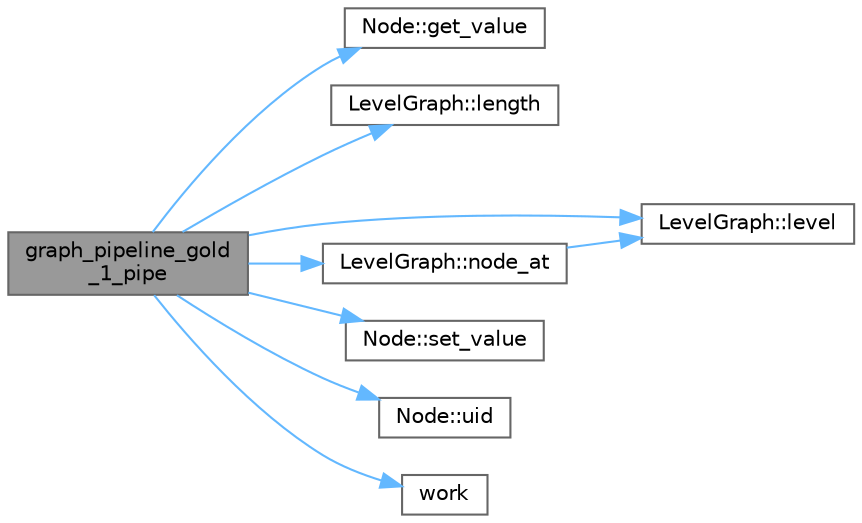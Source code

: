digraph "graph_pipeline_gold_1_pipe"
{
 // LATEX_PDF_SIZE
  bgcolor="transparent";
  edge [fontname=Helvetica,fontsize=10,labelfontname=Helvetica,labelfontsize=10];
  node [fontname=Helvetica,fontsize=10,shape=box,height=0.2,width=0.4];
  rankdir="LR";
  Node1 [id="Node000001",label="graph_pipeline_gold\l_1_pipe",height=0.2,width=0.4,color="gray40", fillcolor="grey60", style="filled", fontcolor="black",tooltip=" "];
  Node1 -> Node2 [id="edge9_Node000001_Node000002",color="steelblue1",style="solid",tooltip=" "];
  Node2 [id="Node000002",label="Node::get_value",height=0.2,width=0.4,color="grey40", fillcolor="white", style="filled",URL="$class_node.html#a087ff7aed656beb6aac57d89b53c1989",tooltip=" "];
  Node1 -> Node3 [id="edge10_Node000001_Node000003",color="steelblue1",style="solid",tooltip=" "];
  Node3 [id="Node000003",label="LevelGraph::length",height=0.2,width=0.4,color="grey40", fillcolor="white", style="filled",URL="$class_level_graph.html#a548488ad18c1808f87ed76156bdaf023",tooltip=" "];
  Node1 -> Node4 [id="edge11_Node000001_Node000004",color="steelblue1",style="solid",tooltip=" "];
  Node4 [id="Node000004",label="LevelGraph::level",height=0.2,width=0.4,color="grey40", fillcolor="white", style="filled",URL="$class_level_graph.html#adb06d9302ad46b9ca75aa3ddbefd8876",tooltip=" "];
  Node1 -> Node5 [id="edge12_Node000001_Node000005",color="steelblue1",style="solid",tooltip=" "];
  Node5 [id="Node000005",label="LevelGraph::node_at",height=0.2,width=0.4,color="grey40", fillcolor="white", style="filled",URL="$class_level_graph.html#a2024df3f45163948fcc3a5afb152e1dc",tooltip=" "];
  Node5 -> Node4 [id="edge13_Node000005_Node000004",color="steelblue1",style="solid",tooltip=" "];
  Node1 -> Node6 [id="edge14_Node000001_Node000006",color="steelblue1",style="solid",tooltip=" "];
  Node6 [id="Node000006",label="Node::set_value",height=0.2,width=0.4,color="grey40", fillcolor="white", style="filled",URL="$class_node.html#a788f6f8240f05976cdfa4a4dda83add2",tooltip=" "];
  Node1 -> Node7 [id="edge15_Node000001_Node000007",color="steelblue1",style="solid",tooltip=" "];
  Node7 [id="Node000007",label="Node::uid",height=0.2,width=0.4,color="grey40", fillcolor="white", style="filled",URL="$class_node.html#a0b8ae7cfa620c6c566c51ebfe78cb2bd",tooltip=" "];
  Node1 -> Node8 [id="edge16_Node000001_Node000008",color="steelblue1",style="solid",tooltip=" "];
  Node8 [id="Node000008",label="work",height=0.2,width=0.4,color="grey40", fillcolor="white", style="filled",URL="$graph__pipeline_2levelgraph_8hpp.html#a974702416f67274752dac351d6e73b30",tooltip=" "];
}
